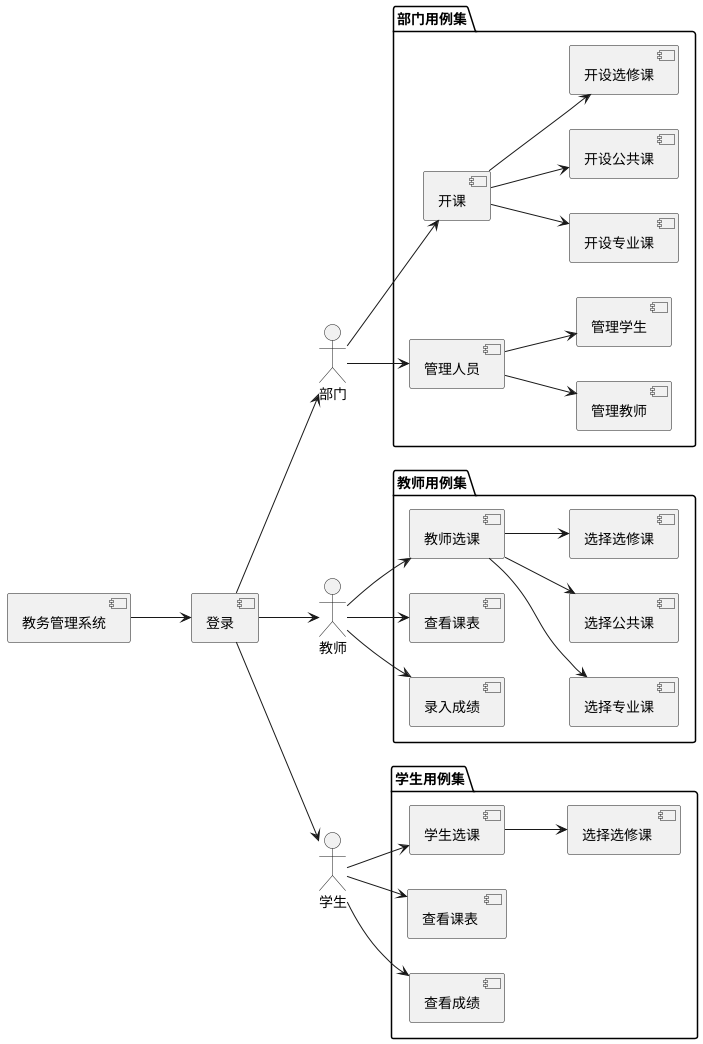 @startuml

left to right direction

actor :部门:
actor :教师:
actor :学生:

[教务管理系统] --> [登录]

[登录] --> 部门
[登录] --> 教师
[登录] --> 学生

package 部门用例集 {
    部门 --> [开课]
    [开课] --> [开设专业课]
    [开课] --> [开设公共课]
    [开课] --> [开设选修课]

    部门 --> [管理人员]
    [管理人员] --> [管理教师]
    [管理人员] --> [管理学生]
}

package 教师用例集 {
    教师 --> [教师选课]
    [教师选课] --> [选择专业课]
    [教师选课] --> [选择公共课]
    [教师选课] --> [选择选修课]

    教师 --> [查看课表]
    
    教师 --> [录入成绩]
}

package 学生用例集 {
    学生 --> [学生选课]
    [学生选课] --> [选择选修课 ]

    学生 --> [查看课表 ]

    学生 --> [查看成绩]
}



@enduml